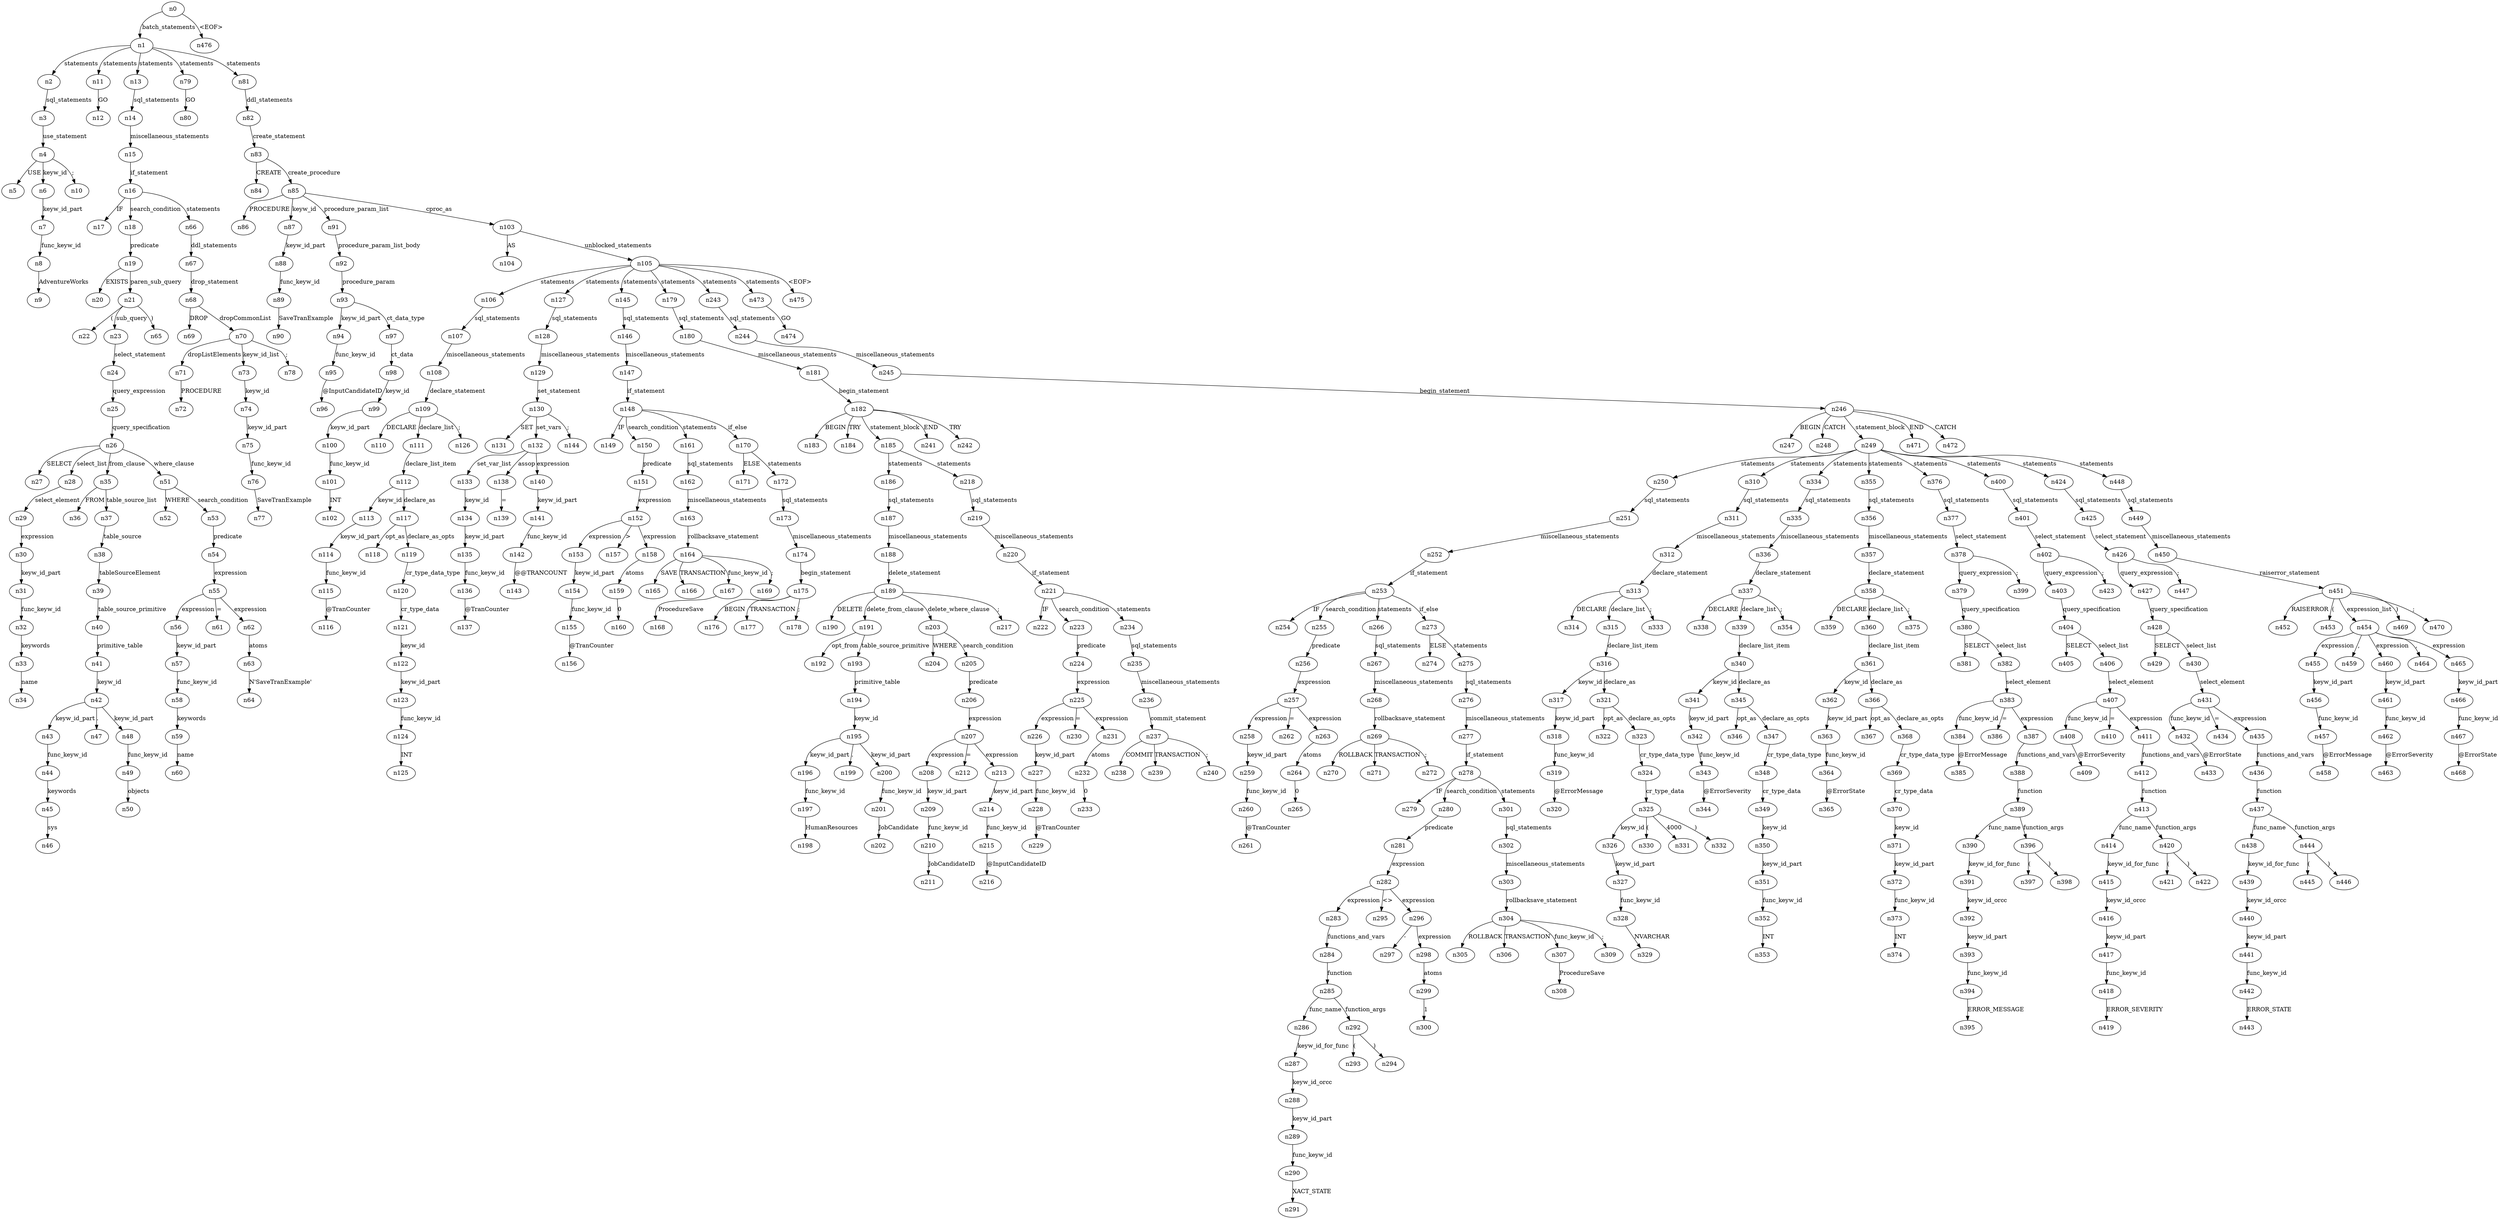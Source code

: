 digraph ParseTree {
  n0 -> n1 [label="batch_statements"];
  n1 -> n2 [label="statements"];
  n2 -> n3 [label="sql_statements"];
  n3 -> n4 [label="use_statement"];
  n4 -> n5 [label="USE"];
  n4 -> n6 [label="keyw_id"];
  n6 -> n7 [label="keyw_id_part"];
  n7 -> n8 [label="func_keyw_id"];
  n8 -> n9 [label="AdventureWorks"];
  n4 -> n10 [label=";"];
  n1 -> n11 [label="statements"];
  n11 -> n12 [label="GO"];
  n1 -> n13 [label="statements"];
  n13 -> n14 [label="sql_statements"];
  n14 -> n15 [label="miscellaneous_statements"];
  n15 -> n16 [label="if_statement"];
  n16 -> n17 [label="IF"];
  n16 -> n18 [label="search_condition"];
  n18 -> n19 [label="predicate"];
  n19 -> n20 [label="EXISTS"];
  n19 -> n21 [label="paren_sub_query"];
  n21 -> n22 [label="("];
  n21 -> n23 [label="sub_query"];
  n23 -> n24 [label="select_statement"];
  n24 -> n25 [label="query_expression"];
  n25 -> n26 [label="query_specification"];
  n26 -> n27 [label="SELECT"];
  n26 -> n28 [label="select_list"];
  n28 -> n29 [label="select_element"];
  n29 -> n30 [label="expression"];
  n30 -> n31 [label="keyw_id_part"];
  n31 -> n32 [label="func_keyw_id"];
  n32 -> n33 [label="keywords"];
  n33 -> n34 [label="name"];
  n26 -> n35 [label="from_clause"];
  n35 -> n36 [label="FROM"];
  n35 -> n37 [label="table_source_list"];
  n37 -> n38 [label="table_source"];
  n38 -> n39 [label="tableSourceElement"];
  n39 -> n40 [label="table_source_primitive"];
  n40 -> n41 [label="primitive_table"];
  n41 -> n42 [label="keyw_id"];
  n42 -> n43 [label="keyw_id_part"];
  n43 -> n44 [label="func_keyw_id"];
  n44 -> n45 [label="keywords"];
  n45 -> n46 [label="sys"];
  n42 -> n47 [label="."];
  n42 -> n48 [label="keyw_id_part"];
  n48 -> n49 [label="func_keyw_id"];
  n49 -> n50 [label="objects"];
  n26 -> n51 [label="where_clause"];
  n51 -> n52 [label="WHERE"];
  n51 -> n53 [label="search_condition"];
  n53 -> n54 [label="predicate"];
  n54 -> n55 [label="expression"];
  n55 -> n56 [label="expression"];
  n56 -> n57 [label="keyw_id_part"];
  n57 -> n58 [label="func_keyw_id"];
  n58 -> n59 [label="keywords"];
  n59 -> n60 [label="name"];
  n55 -> n61 [label="="];
  n55 -> n62 [label="expression"];
  n62 -> n63 [label="atoms"];
  n63 -> n64 [label="N'SaveTranExample'"];
  n21 -> n65 [label=")"];
  n16 -> n66 [label="statements"];
  n66 -> n67 [label="ddl_statements"];
  n67 -> n68 [label="drop_statement"];
  n68 -> n69 [label="DROP"];
  n68 -> n70 [label="dropCommonList"];
  n70 -> n71 [label="dropListElements"];
  n71 -> n72 [label="PROCEDURE"];
  n70 -> n73 [label="keyw_id_list"];
  n73 -> n74 [label="keyw_id"];
  n74 -> n75 [label="keyw_id_part"];
  n75 -> n76 [label="func_keyw_id"];
  n76 -> n77 [label="SaveTranExample"];
  n70 -> n78 [label=";"];
  n1 -> n79 [label="statements"];
  n79 -> n80 [label="GO"];
  n1 -> n81 [label="statements"];
  n81 -> n82 [label="ddl_statements"];
  n82 -> n83 [label="create_statement"];
  n83 -> n84 [label="CREATE"];
  n83 -> n85 [label="create_procedure"];
  n85 -> n86 [label="PROCEDURE"];
  n85 -> n87 [label="keyw_id"];
  n87 -> n88 [label="keyw_id_part"];
  n88 -> n89 [label="func_keyw_id"];
  n89 -> n90 [label="SaveTranExample"];
  n85 -> n91 [label="procedure_param_list"];
  n91 -> n92 [label="procedure_param_list_body"];
  n92 -> n93 [label="procedure_param"];
  n93 -> n94 [label="keyw_id_part"];
  n94 -> n95 [label="func_keyw_id"];
  n95 -> n96 [label="@InputCandidateID"];
  n93 -> n97 [label="ct_data_type"];
  n97 -> n98 [label="ct_data"];
  n98 -> n99 [label="keyw_id"];
  n99 -> n100 [label="keyw_id_part"];
  n100 -> n101 [label="func_keyw_id"];
  n101 -> n102 [label="INT"];
  n85 -> n103 [label="cproc_as"];
  n103 -> n104 [label="AS"];
  n103 -> n105 [label="unblocked_statements"];
  n105 -> n106 [label="statements"];
  n106 -> n107 [label="sql_statements"];
  n107 -> n108 [label="miscellaneous_statements"];
  n108 -> n109 [label="declare_statement"];
  n109 -> n110 [label="DECLARE"];
  n109 -> n111 [label="declare_list"];
  n111 -> n112 [label="declare_list_item"];
  n112 -> n113 [label="keyw_id"];
  n113 -> n114 [label="keyw_id_part"];
  n114 -> n115 [label="func_keyw_id"];
  n115 -> n116 [label="@TranCounter"];
  n112 -> n117 [label="declare_as"];
  n117 -> n118 [label="opt_as"];
  n117 -> n119 [label="declare_as_opts"];
  n119 -> n120 [label="cr_type_data_type"];
  n120 -> n121 [label="cr_type_data"];
  n121 -> n122 [label="keyw_id"];
  n122 -> n123 [label="keyw_id_part"];
  n123 -> n124 [label="func_keyw_id"];
  n124 -> n125 [label="INT"];
  n109 -> n126 [label=";"];
  n105 -> n127 [label="statements"];
  n127 -> n128 [label="sql_statements"];
  n128 -> n129 [label="miscellaneous_statements"];
  n129 -> n130 [label="set_statement"];
  n130 -> n131 [label="SET"];
  n130 -> n132 [label="set_vars"];
  n132 -> n133 [label="set_var_list"];
  n133 -> n134 [label="keyw_id"];
  n134 -> n135 [label="keyw_id_part"];
  n135 -> n136 [label="func_keyw_id"];
  n136 -> n137 [label="@TranCounter"];
  n132 -> n138 [label="assop"];
  n138 -> n139 [label="="];
  n132 -> n140 [label="expression"];
  n140 -> n141 [label="keyw_id_part"];
  n141 -> n142 [label="func_keyw_id"];
  n142 -> n143 [label="@@TRANCOUNT"];
  n130 -> n144 [label=";"];
  n105 -> n145 [label="statements"];
  n145 -> n146 [label="sql_statements"];
  n146 -> n147 [label="miscellaneous_statements"];
  n147 -> n148 [label="if_statement"];
  n148 -> n149 [label="IF"];
  n148 -> n150 [label="search_condition"];
  n150 -> n151 [label="predicate"];
  n151 -> n152 [label="expression"];
  n152 -> n153 [label="expression"];
  n153 -> n154 [label="keyw_id_part"];
  n154 -> n155 [label="func_keyw_id"];
  n155 -> n156 [label="@TranCounter"];
  n152 -> n157 [label=">"];
  n152 -> n158 [label="expression"];
  n158 -> n159 [label="atoms"];
  n159 -> n160 [label="0"];
  n148 -> n161 [label="statements"];
  n161 -> n162 [label="sql_statements"];
  n162 -> n163 [label="miscellaneous_statements"];
  n163 -> n164 [label="rollbacksave_statement"];
  n164 -> n165 [label="SAVE"];
  n164 -> n166 [label="TRANSACTION"];
  n164 -> n167 [label="func_keyw_id"];
  n167 -> n168 [label="ProcedureSave"];
  n164 -> n169 [label=";"];
  n148 -> n170 [label="if_else"];
  n170 -> n171 [label="ELSE"];
  n170 -> n172 [label="statements"];
  n172 -> n173 [label="sql_statements"];
  n173 -> n174 [label="miscellaneous_statements"];
  n174 -> n175 [label="begin_statement"];
  n175 -> n176 [label="BEGIN"];
  n175 -> n177 [label="TRANSACTION"];
  n175 -> n178 [label=";"];
  n105 -> n179 [label="statements"];
  n179 -> n180 [label="sql_statements"];
  n180 -> n181 [label="miscellaneous_statements"];
  n181 -> n182 [label="begin_statement"];
  n182 -> n183 [label="BEGIN"];
  n182 -> n184 [label="TRY"];
  n182 -> n185 [label="statement_block"];
  n185 -> n186 [label="statements"];
  n186 -> n187 [label="sql_statements"];
  n187 -> n188 [label="miscellaneous_statements"];
  n188 -> n189 [label="delete_statement"];
  n189 -> n190 [label="DELETE"];
  n189 -> n191 [label="delete_from_clause"];
  n191 -> n192 [label="opt_from"];
  n191 -> n193 [label="table_source_primitive"];
  n193 -> n194 [label="primitive_table"];
  n194 -> n195 [label="keyw_id"];
  n195 -> n196 [label="keyw_id_part"];
  n196 -> n197 [label="func_keyw_id"];
  n197 -> n198 [label="HumanResources"];
  n195 -> n199 [label="."];
  n195 -> n200 [label="keyw_id_part"];
  n200 -> n201 [label="func_keyw_id"];
  n201 -> n202 [label="JobCandidate"];
  n189 -> n203 [label="delete_where_clause"];
  n203 -> n204 [label="WHERE"];
  n203 -> n205 [label="search_condition"];
  n205 -> n206 [label="predicate"];
  n206 -> n207 [label="expression"];
  n207 -> n208 [label="expression"];
  n208 -> n209 [label="keyw_id_part"];
  n209 -> n210 [label="func_keyw_id"];
  n210 -> n211 [label="JobCandidateID"];
  n207 -> n212 [label="="];
  n207 -> n213 [label="expression"];
  n213 -> n214 [label="keyw_id_part"];
  n214 -> n215 [label="func_keyw_id"];
  n215 -> n216 [label="@InputCandidateID"];
  n189 -> n217 [label=";"];
  n185 -> n218 [label="statements"];
  n218 -> n219 [label="sql_statements"];
  n219 -> n220 [label="miscellaneous_statements"];
  n220 -> n221 [label="if_statement"];
  n221 -> n222 [label="IF"];
  n221 -> n223 [label="search_condition"];
  n223 -> n224 [label="predicate"];
  n224 -> n225 [label="expression"];
  n225 -> n226 [label="expression"];
  n226 -> n227 [label="keyw_id_part"];
  n227 -> n228 [label="func_keyw_id"];
  n228 -> n229 [label="@TranCounter"];
  n225 -> n230 [label="="];
  n225 -> n231 [label="expression"];
  n231 -> n232 [label="atoms"];
  n232 -> n233 [label="0"];
  n221 -> n234 [label="statements"];
  n234 -> n235 [label="sql_statements"];
  n235 -> n236 [label="miscellaneous_statements"];
  n236 -> n237 [label="commit_statement"];
  n237 -> n238 [label="COMMIT"];
  n237 -> n239 [label="TRANSACTION"];
  n237 -> n240 [label=";"];
  n182 -> n241 [label="END"];
  n182 -> n242 [label="TRY"];
  n105 -> n243 [label="statements"];
  n243 -> n244 [label="sql_statements"];
  n244 -> n245 [label="miscellaneous_statements"];
  n245 -> n246 [label="begin_statement"];
  n246 -> n247 [label="BEGIN"];
  n246 -> n248 [label="CATCH"];
  n246 -> n249 [label="statement_block"];
  n249 -> n250 [label="statements"];
  n250 -> n251 [label="sql_statements"];
  n251 -> n252 [label="miscellaneous_statements"];
  n252 -> n253 [label="if_statement"];
  n253 -> n254 [label="IF"];
  n253 -> n255 [label="search_condition"];
  n255 -> n256 [label="predicate"];
  n256 -> n257 [label="expression"];
  n257 -> n258 [label="expression"];
  n258 -> n259 [label="keyw_id_part"];
  n259 -> n260 [label="func_keyw_id"];
  n260 -> n261 [label="@TranCounter"];
  n257 -> n262 [label="="];
  n257 -> n263 [label="expression"];
  n263 -> n264 [label="atoms"];
  n264 -> n265 [label="0"];
  n253 -> n266 [label="statements"];
  n266 -> n267 [label="sql_statements"];
  n267 -> n268 [label="miscellaneous_statements"];
  n268 -> n269 [label="rollbacksave_statement"];
  n269 -> n270 [label="ROLLBACK"];
  n269 -> n271 [label="TRANSACTION"];
  n269 -> n272 [label=";"];
  n253 -> n273 [label="if_else"];
  n273 -> n274 [label="ELSE"];
  n273 -> n275 [label="statements"];
  n275 -> n276 [label="sql_statements"];
  n276 -> n277 [label="miscellaneous_statements"];
  n277 -> n278 [label="if_statement"];
  n278 -> n279 [label="IF"];
  n278 -> n280 [label="search_condition"];
  n280 -> n281 [label="predicate"];
  n281 -> n282 [label="expression"];
  n282 -> n283 [label="expression"];
  n283 -> n284 [label="functions_and_vars"];
  n284 -> n285 [label="function"];
  n285 -> n286 [label="func_name"];
  n286 -> n287 [label="keyw_id_for_func"];
  n287 -> n288 [label="keyw_id_orcc"];
  n288 -> n289 [label="keyw_id_part"];
  n289 -> n290 [label="func_keyw_id"];
  n290 -> n291 [label="XACT_STATE"];
  n285 -> n292 [label="function_args"];
  n292 -> n293 [label="("];
  n292 -> n294 [label=")"];
  n282 -> n295 [label="<>"];
  n282 -> n296 [label="expression"];
  n296 -> n297 [label="-"];
  n296 -> n298 [label="expression"];
  n298 -> n299 [label="atoms"];
  n299 -> n300 [label="1"];
  n278 -> n301 [label="statements"];
  n301 -> n302 [label="sql_statements"];
  n302 -> n303 [label="miscellaneous_statements"];
  n303 -> n304 [label="rollbacksave_statement"];
  n304 -> n305 [label="ROLLBACK"];
  n304 -> n306 [label="TRANSACTION"];
  n304 -> n307 [label="func_keyw_id"];
  n307 -> n308 [label="ProcedureSave"];
  n304 -> n309 [label=";"];
  n249 -> n310 [label="statements"];
  n310 -> n311 [label="sql_statements"];
  n311 -> n312 [label="miscellaneous_statements"];
  n312 -> n313 [label="declare_statement"];
  n313 -> n314 [label="DECLARE"];
  n313 -> n315 [label="declare_list"];
  n315 -> n316 [label="declare_list_item"];
  n316 -> n317 [label="keyw_id"];
  n317 -> n318 [label="keyw_id_part"];
  n318 -> n319 [label="func_keyw_id"];
  n319 -> n320 [label="@ErrorMessage"];
  n316 -> n321 [label="declare_as"];
  n321 -> n322 [label="opt_as"];
  n321 -> n323 [label="declare_as_opts"];
  n323 -> n324 [label="cr_type_data_type"];
  n324 -> n325 [label="cr_type_data"];
  n325 -> n326 [label="keyw_id"];
  n326 -> n327 [label="keyw_id_part"];
  n327 -> n328 [label="func_keyw_id"];
  n328 -> n329 [label="NVARCHAR"];
  n325 -> n330 [label="("];
  n325 -> n331 [label="4000"];
  n325 -> n332 [label=")"];
  n313 -> n333 [label=";"];
  n249 -> n334 [label="statements"];
  n334 -> n335 [label="sql_statements"];
  n335 -> n336 [label="miscellaneous_statements"];
  n336 -> n337 [label="declare_statement"];
  n337 -> n338 [label="DECLARE"];
  n337 -> n339 [label="declare_list"];
  n339 -> n340 [label="declare_list_item"];
  n340 -> n341 [label="keyw_id"];
  n341 -> n342 [label="keyw_id_part"];
  n342 -> n343 [label="func_keyw_id"];
  n343 -> n344 [label="@ErrorSeverity"];
  n340 -> n345 [label="declare_as"];
  n345 -> n346 [label="opt_as"];
  n345 -> n347 [label="declare_as_opts"];
  n347 -> n348 [label="cr_type_data_type"];
  n348 -> n349 [label="cr_type_data"];
  n349 -> n350 [label="keyw_id"];
  n350 -> n351 [label="keyw_id_part"];
  n351 -> n352 [label="func_keyw_id"];
  n352 -> n353 [label="INT"];
  n337 -> n354 [label=";"];
  n249 -> n355 [label="statements"];
  n355 -> n356 [label="sql_statements"];
  n356 -> n357 [label="miscellaneous_statements"];
  n357 -> n358 [label="declare_statement"];
  n358 -> n359 [label="DECLARE"];
  n358 -> n360 [label="declare_list"];
  n360 -> n361 [label="declare_list_item"];
  n361 -> n362 [label="keyw_id"];
  n362 -> n363 [label="keyw_id_part"];
  n363 -> n364 [label="func_keyw_id"];
  n364 -> n365 [label="@ErrorState"];
  n361 -> n366 [label="declare_as"];
  n366 -> n367 [label="opt_as"];
  n366 -> n368 [label="declare_as_opts"];
  n368 -> n369 [label="cr_type_data_type"];
  n369 -> n370 [label="cr_type_data"];
  n370 -> n371 [label="keyw_id"];
  n371 -> n372 [label="keyw_id_part"];
  n372 -> n373 [label="func_keyw_id"];
  n373 -> n374 [label="INT"];
  n358 -> n375 [label=";"];
  n249 -> n376 [label="statements"];
  n376 -> n377 [label="sql_statements"];
  n377 -> n378 [label="select_statement"];
  n378 -> n379 [label="query_expression"];
  n379 -> n380 [label="query_specification"];
  n380 -> n381 [label="SELECT"];
  n380 -> n382 [label="select_list"];
  n382 -> n383 [label="select_element"];
  n383 -> n384 [label="func_keyw_id"];
  n384 -> n385 [label="@ErrorMessage"];
  n383 -> n386 [label="="];
  n383 -> n387 [label="expression"];
  n387 -> n388 [label="functions_and_vars"];
  n388 -> n389 [label="function"];
  n389 -> n390 [label="func_name"];
  n390 -> n391 [label="keyw_id_for_func"];
  n391 -> n392 [label="keyw_id_orcc"];
  n392 -> n393 [label="keyw_id_part"];
  n393 -> n394 [label="func_keyw_id"];
  n394 -> n395 [label="ERROR_MESSAGE"];
  n389 -> n396 [label="function_args"];
  n396 -> n397 [label="("];
  n396 -> n398 [label=")"];
  n378 -> n399 [label=";"];
  n249 -> n400 [label="statements"];
  n400 -> n401 [label="sql_statements"];
  n401 -> n402 [label="select_statement"];
  n402 -> n403 [label="query_expression"];
  n403 -> n404 [label="query_specification"];
  n404 -> n405 [label="SELECT"];
  n404 -> n406 [label="select_list"];
  n406 -> n407 [label="select_element"];
  n407 -> n408 [label="func_keyw_id"];
  n408 -> n409 [label="@ErrorSeverity"];
  n407 -> n410 [label="="];
  n407 -> n411 [label="expression"];
  n411 -> n412 [label="functions_and_vars"];
  n412 -> n413 [label="function"];
  n413 -> n414 [label="func_name"];
  n414 -> n415 [label="keyw_id_for_func"];
  n415 -> n416 [label="keyw_id_orcc"];
  n416 -> n417 [label="keyw_id_part"];
  n417 -> n418 [label="func_keyw_id"];
  n418 -> n419 [label="ERROR_SEVERITY"];
  n413 -> n420 [label="function_args"];
  n420 -> n421 [label="("];
  n420 -> n422 [label=")"];
  n402 -> n423 [label=";"];
  n249 -> n424 [label="statements"];
  n424 -> n425 [label="sql_statements"];
  n425 -> n426 [label="select_statement"];
  n426 -> n427 [label="query_expression"];
  n427 -> n428 [label="query_specification"];
  n428 -> n429 [label="SELECT"];
  n428 -> n430 [label="select_list"];
  n430 -> n431 [label="select_element"];
  n431 -> n432 [label="func_keyw_id"];
  n432 -> n433 [label="@ErrorState"];
  n431 -> n434 [label="="];
  n431 -> n435 [label="expression"];
  n435 -> n436 [label="functions_and_vars"];
  n436 -> n437 [label="function"];
  n437 -> n438 [label="func_name"];
  n438 -> n439 [label="keyw_id_for_func"];
  n439 -> n440 [label="keyw_id_orcc"];
  n440 -> n441 [label="keyw_id_part"];
  n441 -> n442 [label="func_keyw_id"];
  n442 -> n443 [label="ERROR_STATE"];
  n437 -> n444 [label="function_args"];
  n444 -> n445 [label="("];
  n444 -> n446 [label=")"];
  n426 -> n447 [label=";"];
  n249 -> n448 [label="statements"];
  n448 -> n449 [label="sql_statements"];
  n449 -> n450 [label="miscellaneous_statements"];
  n450 -> n451 [label="raiserror_statement"];
  n451 -> n452 [label="RAISERROR"];
  n451 -> n453 [label="("];
  n451 -> n454 [label="expression_list"];
  n454 -> n455 [label="expression"];
  n455 -> n456 [label="keyw_id_part"];
  n456 -> n457 [label="func_keyw_id"];
  n457 -> n458 [label="@ErrorMessage"];
  n454 -> n459 [label=","];
  n454 -> n460 [label="expression"];
  n460 -> n461 [label="keyw_id_part"];
  n461 -> n462 [label="func_keyw_id"];
  n462 -> n463 [label="@ErrorSeverity"];
  n454 -> n464 [label=","];
  n454 -> n465 [label="expression"];
  n465 -> n466 [label="keyw_id_part"];
  n466 -> n467 [label="func_keyw_id"];
  n467 -> n468 [label="@ErrorState"];
  n451 -> n469 [label=")"];
  n451 -> n470 [label=";"];
  n246 -> n471 [label="END"];
  n246 -> n472 [label="CATCH"];
  n105 -> n473 [label="statements"];
  n473 -> n474 [label="GO"];
  n105 -> n475 [label="<EOF>"];
  n0 -> n476 [label="<EOF>"];
}